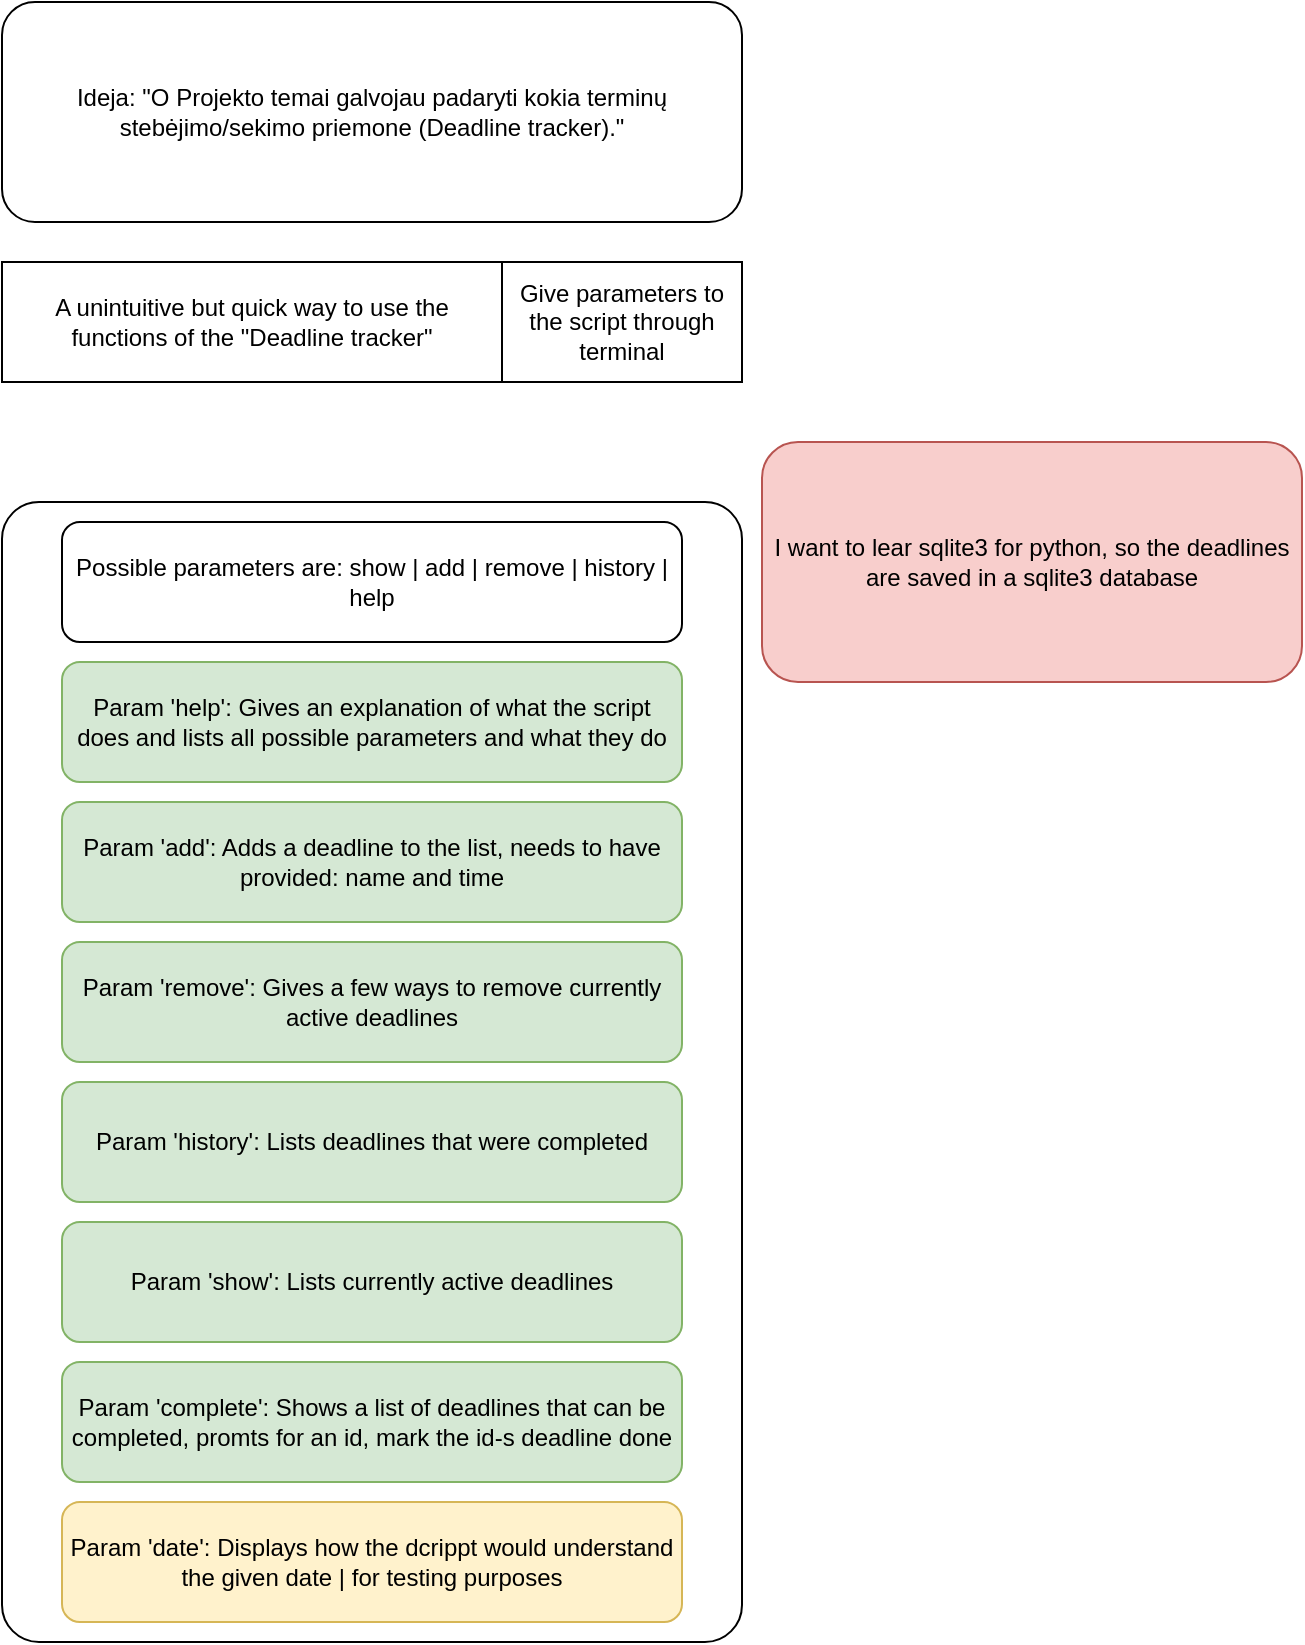 <mxfile>
    <diagram id="ZIm9DEV7P0maC_MSSzFG" name="Page-1">
        <mxGraphModel dx="1682" dy="267" grid="1" gridSize="10" guides="1" tooltips="1" connect="1" arrows="1" fold="1" page="1" pageScale="1" pageWidth="850" pageHeight="1100" math="0" shadow="0">
            <root>
                <mxCell id="0"/>
                <mxCell id="1" parent="0"/>
                <mxCell id="3" value="Give parameters to the script through terminal" style="rounded=0;whiteSpace=wrap;html=1;" parent="1" vertex="1">
                    <mxGeometry x="210" y="130" width="120" height="60" as="geometry"/>
                </mxCell>
                <mxCell id="7" value="Ideja: &quot;&lt;span data-teams=&quot;true&quot;&gt;O Projekto temai galvojau padaryti kokia terminų stebėjimo/sekimo priemone (Deadline tracker).&quot;&lt;/span&gt;" style="rounded=1;whiteSpace=wrap;html=1;" parent="1" vertex="1">
                    <mxGeometry x="-40" width="370" height="110" as="geometry"/>
                </mxCell>
                <mxCell id="8" value="A unintuitive but quick way to use the functions of the &quot;Deadline tracker&quot;" style="rounded=0;whiteSpace=wrap;html=1;" parent="1" vertex="1">
                    <mxGeometry x="-40" y="130" width="250" height="60" as="geometry"/>
                </mxCell>
                <mxCell id="9" value="" style="rounded=1;whiteSpace=wrap;html=1;arcSize=5;" parent="1" vertex="1">
                    <mxGeometry x="-40" y="250" width="370" height="570" as="geometry"/>
                </mxCell>
                <mxCell id="11" value="Possible parameters are: show | add | remove | history | help" style="rounded=1;whiteSpace=wrap;html=1;" parent="1" vertex="1">
                    <mxGeometry x="-10" y="260" width="310" height="60" as="geometry"/>
                </mxCell>
                <mxCell id="13" value="Param &#39;help&#39;: Gives an explanation of what the script does and lists all possible parameters and what they do" style="rounded=1;whiteSpace=wrap;html=1;fillColor=#d5e8d4;strokeColor=#82b366;" parent="1" vertex="1">
                    <mxGeometry x="-10" y="330" width="310" height="60" as="geometry"/>
                </mxCell>
                <mxCell id="14" value="Param &#39;add&#39;: Adds a deadline to the list, needs to have provided: name and time" style="rounded=1;whiteSpace=wrap;html=1;fillColor=#d5e8d4;strokeColor=#82b366;" parent="1" vertex="1">
                    <mxGeometry x="-10" y="400" width="310" height="60" as="geometry"/>
                </mxCell>
                <mxCell id="15" value="Param &#39;remove&#39;: Gives a few ways to remove currently active deadlines" style="rounded=1;whiteSpace=wrap;html=1;fillColor=#d5e8d4;strokeColor=#82b366;" parent="1" vertex="1">
                    <mxGeometry x="-10" y="470" width="310" height="60" as="geometry"/>
                </mxCell>
                <mxCell id="17" value="Param &#39;history&#39;: Lists deadlines that were completed" style="rounded=1;whiteSpace=wrap;html=1;fillColor=#d5e8d4;strokeColor=#82b366;" parent="1" vertex="1">
                    <mxGeometry x="-10" y="540" width="310" height="60" as="geometry"/>
                </mxCell>
                <mxCell id="18" value="Param &#39;show&#39;: Lists currently active deadlines" style="rounded=1;whiteSpace=wrap;html=1;fillColor=#d5e8d4;strokeColor=#82b366;" parent="1" vertex="1">
                    <mxGeometry x="-10" y="610" width="310" height="60" as="geometry"/>
                </mxCell>
                <mxCell id="19" value="I want to lear sqlite3 for python, so the deadlines are saved in a sqlite3 database" style="rounded=1;whiteSpace=wrap;html=1;fillColor=#f8cecc;strokeColor=#b85450;" parent="1" vertex="1">
                    <mxGeometry x="340" y="220" width="270" height="120" as="geometry"/>
                </mxCell>
                <mxCell id="20" value="Param &#39;date&#39;: Displays how the dcrippt would understand the given date | for testing purposes" style="rounded=1;whiteSpace=wrap;html=1;fillColor=#fff2cc;strokeColor=#d6b656;" parent="1" vertex="1">
                    <mxGeometry x="-10" y="750" width="310" height="60" as="geometry"/>
                </mxCell>
                <mxCell id="21" value="Param &#39;complete&#39;: Shows a list of deadlines that can be completed, promts for an id, mark the id-s deadline done" style="rounded=1;whiteSpace=wrap;html=1;fillColor=#d5e8d4;strokeColor=#82b366;" vertex="1" parent="1">
                    <mxGeometry x="-10" y="680" width="310" height="60" as="geometry"/>
                </mxCell>
            </root>
        </mxGraphModel>
    </diagram>
</mxfile>